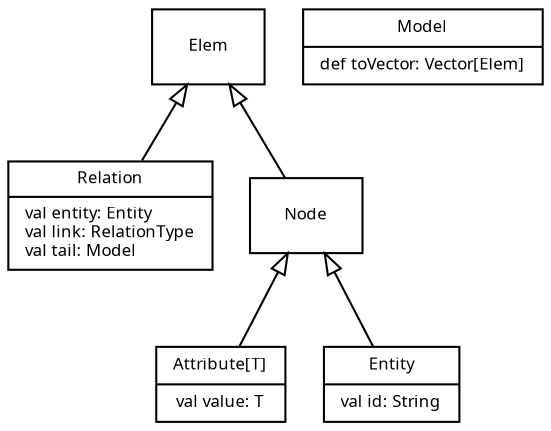 /*     
**                  _______        
**                 |__   __|   reqT - a free requriements engineering tool  
**   _ __  ___   __ _ | |      (c) 2011-2014, Lund University  
**  |  __|/ _ \ / _  || |      http://reqT.org
**  | |  |  __/| (_| || |   
**  |_|   \___| \__  ||_|   
**                 | |      
**                 |_|      
** reqT is open source, licensed under the BSD 2-clause license: 
** http://opensource.org/licenses/bsd-license.php 
***************************************************************************/

digraph G { /* dot -T pdf -o metamodel-simple.pdf metamodel-simple.dot */
  fontname = "Sans"
  fontsize = 8
  rankdir = "BT"
  ordering = "out"
  nojustify = true

  node [
    fontname = "Sans"
    fontsize = 8
    shape = "record"
  ]

  edge [
    fontname = "Sans"
    fontsize = 8
    arrowhead = "empty"
  ]
 
  { rank = same; Elem; Model; }
  { rank = same; Relation; Node_; }
  { rank = same;  Attribute; Entity; }

  Node_ [label = "Node"]
  Attribute [label = "{Attribute[T]|val value: T}"]
  Entity [label = "{Entity|val id: String}"]
  Relation [label = "{Relation|val entity: Entity\lval link: RelationType\lval tail: Model\l }"]

  Model [label = "{Model|def toVector: Vector[Elem]}"]

  Node_ -> Elem
  Relation -> Elem
  Attribute -> Node_
  Entity -> Node_
  
 
}